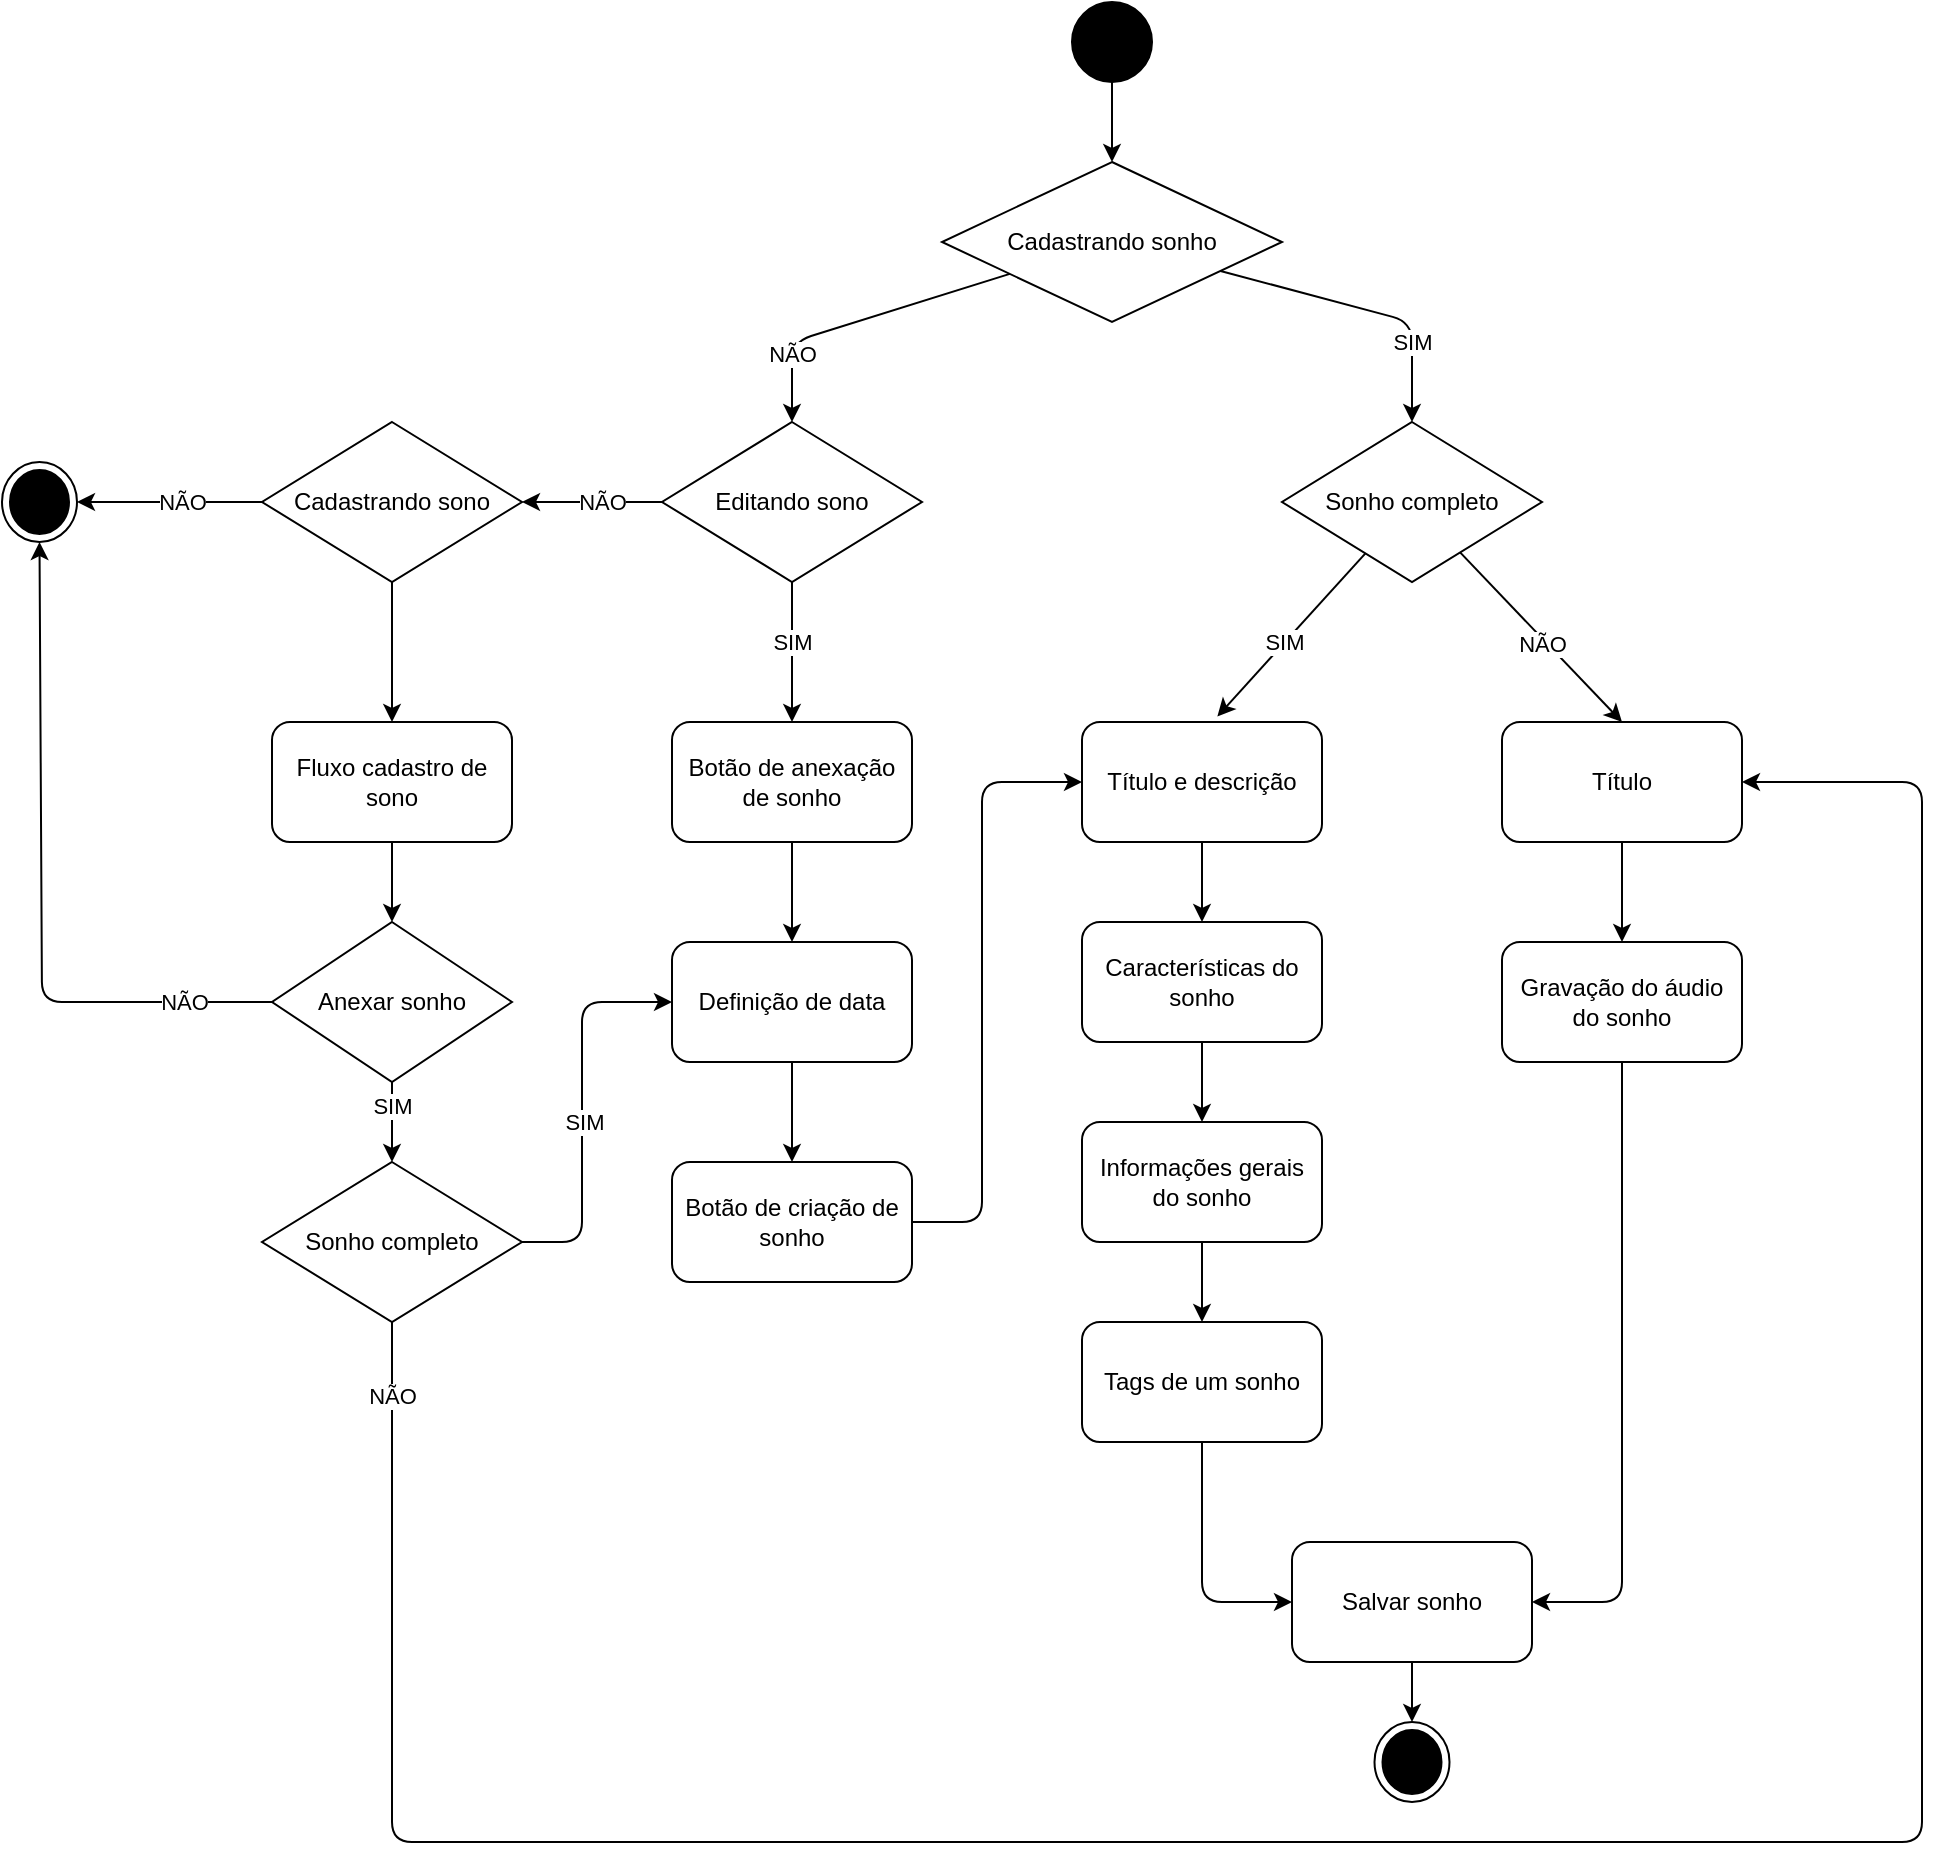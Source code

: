 <mxfile>
    <diagram id="0QeGWSC6wRtjTbFru5JT" name="Page-1">
        <mxGraphModel dx="3175" dy="2127" grid="1" gridSize="10" guides="1" tooltips="1" connect="1" arrows="1" fold="1" page="1" pageScale="1" pageWidth="850" pageHeight="1100" math="0" shadow="0">
            <root>
                <mxCell id="0"/>
                <mxCell id="1" parent="0"/>
                <mxCell id="17" style="edgeStyle=none;html=1;entryX=0.5;entryY=0;entryDx=0;entryDy=0;" parent="1" source="2" target="15" edge="1">
                    <mxGeometry relative="1" as="geometry"/>
                </mxCell>
                <mxCell id="2" value="" style="ellipse;fillColor=strokeColor;" parent="1" vertex="1">
                    <mxGeometry x="655" y="-360" width="40" height="40" as="geometry"/>
                </mxCell>
                <mxCell id="69" style="edgeStyle=none;html=1;entryX=0;entryY=0.5;entryDx=0;entryDy=0;" edge="1" parent="1" source="3" target="6">
                    <mxGeometry relative="1" as="geometry">
                        <Array as="points">
                            <mxPoint x="610" y="250"/>
                            <mxPoint x="610" y="30"/>
                        </Array>
                    </mxGeometry>
                </mxCell>
                <mxCell id="3" value="Botão de criação de sonho" style="rounded=1;whiteSpace=wrap;html=1;" parent="1" vertex="1">
                    <mxGeometry x="455" y="220" width="120" height="60" as="geometry"/>
                </mxCell>
                <mxCell id="27" style="edgeStyle=none;html=1;entryX=0.5;entryY=0;entryDx=0;entryDy=0;" parent="1" source="6" target="12" edge="1">
                    <mxGeometry relative="1" as="geometry"/>
                </mxCell>
                <mxCell id="6" value="Título e descrição" style="rounded=1;whiteSpace=wrap;html=1;" parent="1" vertex="1">
                    <mxGeometry x="660" width="120" height="60" as="geometry"/>
                </mxCell>
                <mxCell id="28" style="edgeStyle=none;html=1;entryX=0.5;entryY=0;entryDx=0;entryDy=0;" parent="1" source="12" target="26" edge="1">
                    <mxGeometry relative="1" as="geometry"/>
                </mxCell>
                <mxCell id="12" value="Características do sonho" style="rounded=1;whiteSpace=wrap;html=1;" parent="1" vertex="1">
                    <mxGeometry x="660" y="100" width="120" height="60" as="geometry"/>
                </mxCell>
                <mxCell id="18" style="edgeStyle=none;html=1;entryX=0.5;entryY=0;entryDx=0;entryDy=0;" parent="1" source="15" target="39" edge="1">
                    <mxGeometry relative="1" as="geometry">
                        <Array as="points">
                            <mxPoint x="515" y="-190"/>
                        </Array>
                    </mxGeometry>
                </mxCell>
                <mxCell id="23" value="NÃO" style="edgeLabel;html=1;align=center;verticalAlign=middle;resizable=0;points=[];" parent="18" vertex="1" connectable="0">
                    <mxGeometry x="-0.568" y="2" relative="1" as="geometry">
                        <mxPoint x="-78" y="28" as="offset"/>
                    </mxGeometry>
                </mxCell>
                <mxCell id="46" style="edgeStyle=none;html=1;entryX=0.5;entryY=0;entryDx=0;entryDy=0;" edge="1" parent="1" source="15" target="44">
                    <mxGeometry relative="1" as="geometry">
                        <Array as="points">
                            <mxPoint x="825" y="-200"/>
                        </Array>
                    </mxGeometry>
                </mxCell>
                <mxCell id="47" value="SIM" style="edgeLabel;html=1;align=center;verticalAlign=middle;resizable=0;points=[];" vertex="1" connectable="0" parent="46">
                    <mxGeometry x="0.368" y="-1" relative="1" as="geometry">
                        <mxPoint x="1" y="7" as="offset"/>
                    </mxGeometry>
                </mxCell>
                <mxCell id="15" value="Cadastrando sonho" style="rhombus;whiteSpace=wrap;html=1;" parent="1" vertex="1">
                    <mxGeometry x="590" y="-280" width="170" height="80" as="geometry"/>
                </mxCell>
                <mxCell id="55" style="edgeStyle=none;html=1;entryX=0.5;entryY=0;entryDx=0;entryDy=0;" edge="1" parent="1" source="19" target="37">
                    <mxGeometry relative="1" as="geometry"/>
                </mxCell>
                <mxCell id="19" value="Botão de anexação de sonho" style="rounded=1;whiteSpace=wrap;html=1;" parent="1" vertex="1">
                    <mxGeometry x="455" width="120" height="60" as="geometry"/>
                </mxCell>
                <mxCell id="63" style="edgeStyle=none;html=1;entryX=0;entryY=0.5;entryDx=0;entryDy=0;" edge="1" parent="1" source="25" target="30">
                    <mxGeometry relative="1" as="geometry">
                        <Array as="points">
                            <mxPoint x="720" y="440"/>
                        </Array>
                    </mxGeometry>
                </mxCell>
                <mxCell id="25" value="Tags de um sonho" style="rounded=1;whiteSpace=wrap;html=1;" parent="1" vertex="1">
                    <mxGeometry x="660" y="300" width="120" height="60" as="geometry"/>
                </mxCell>
                <mxCell id="29" style="edgeStyle=none;html=1;entryX=0.5;entryY=0;entryDx=0;entryDy=0;" parent="1" source="26" target="25" edge="1">
                    <mxGeometry relative="1" as="geometry"/>
                </mxCell>
                <mxCell id="26" value="Informações gerais do sonho" style="rounded=1;whiteSpace=wrap;html=1;" parent="1" vertex="1">
                    <mxGeometry x="660" y="200" width="120" height="60" as="geometry"/>
                </mxCell>
                <mxCell id="70" style="edgeStyle=none;html=1;" edge="1" parent="1" source="30" target="33">
                    <mxGeometry relative="1" as="geometry"/>
                </mxCell>
                <mxCell id="30" value="Salvar sonho" style="rounded=1;whiteSpace=wrap;html=1;" parent="1" vertex="1">
                    <mxGeometry x="765" y="410" width="120" height="60" as="geometry"/>
                </mxCell>
                <mxCell id="33" value="" style="ellipse;html=1;shape=endState;fillColor=strokeColor;" parent="1" vertex="1">
                    <mxGeometry x="806.25" y="500" width="37.5" height="40" as="geometry"/>
                </mxCell>
                <mxCell id="56" style="edgeStyle=none;html=1;entryX=0.5;entryY=0;entryDx=0;entryDy=0;" edge="1" parent="1" source="37" target="3">
                    <mxGeometry relative="1" as="geometry"/>
                </mxCell>
                <mxCell id="37" value="Definição de data" style="rounded=1;whiteSpace=wrap;html=1;" parent="1" vertex="1">
                    <mxGeometry x="455" y="110" width="120" height="60" as="geometry"/>
                </mxCell>
                <mxCell id="52" style="edgeStyle=none;html=1;entryX=0.5;entryY=0;entryDx=0;entryDy=0;" edge="1" parent="1" source="39" target="19">
                    <mxGeometry relative="1" as="geometry"/>
                </mxCell>
                <mxCell id="54" value="SIM" style="edgeLabel;html=1;align=center;verticalAlign=middle;resizable=0;points=[];" vertex="1" connectable="0" parent="52">
                    <mxGeometry x="-0.429" y="1" relative="1" as="geometry">
                        <mxPoint x="-1" y="10" as="offset"/>
                    </mxGeometry>
                </mxCell>
                <mxCell id="73" style="edgeStyle=none;html=1;entryX=1;entryY=0.5;entryDx=0;entryDy=0;" edge="1" parent="1" source="39" target="72">
                    <mxGeometry relative="1" as="geometry"/>
                </mxCell>
                <mxCell id="94" value="NÃO" style="edgeLabel;html=1;align=center;verticalAlign=middle;resizable=0;points=[];" vertex="1" connectable="0" parent="73">
                    <mxGeometry x="-0.35" y="3" relative="1" as="geometry">
                        <mxPoint x="-7" y="-3" as="offset"/>
                    </mxGeometry>
                </mxCell>
                <mxCell id="39" value="Editando sono" style="rhombus;whiteSpace=wrap;html=1;" parent="1" vertex="1">
                    <mxGeometry x="450" y="-150" width="130" height="80" as="geometry"/>
                </mxCell>
                <mxCell id="58" style="edgeStyle=none;html=1;entryX=0.5;entryY=0;entryDx=0;entryDy=0;" edge="1" parent="1" source="44" target="57">
                    <mxGeometry relative="1" as="geometry"/>
                </mxCell>
                <mxCell id="67" value="NÃO" style="edgeLabel;html=1;align=center;verticalAlign=middle;resizable=0;points=[];" vertex="1" connectable="0" parent="58">
                    <mxGeometry x="-0.515" y="-1" relative="1" as="geometry">
                        <mxPoint x="22" y="24" as="offset"/>
                    </mxGeometry>
                </mxCell>
                <mxCell id="64" style="edgeStyle=none;html=1;entryX=0.564;entryY=-0.046;entryDx=0;entryDy=0;entryPerimeter=0;" edge="1" parent="1" source="44" target="6">
                    <mxGeometry relative="1" as="geometry"/>
                </mxCell>
                <mxCell id="66" value="SIM" style="edgeLabel;html=1;align=center;verticalAlign=middle;resizable=0;points=[];" vertex="1" connectable="0" parent="64">
                    <mxGeometry x="-0.448" y="-1" relative="1" as="geometry">
                        <mxPoint x="-20" y="22" as="offset"/>
                    </mxGeometry>
                </mxCell>
                <mxCell id="44" value="Sonho completo" style="rhombus;whiteSpace=wrap;html=1;" vertex="1" parent="1">
                    <mxGeometry x="760" y="-150" width="130" height="80" as="geometry"/>
                </mxCell>
                <mxCell id="61" style="edgeStyle=none;html=1;entryX=0.5;entryY=0;entryDx=0;entryDy=0;" edge="1" parent="1" source="57" target="60">
                    <mxGeometry relative="1" as="geometry"/>
                </mxCell>
                <mxCell id="57" value="Título" style="rounded=1;whiteSpace=wrap;html=1;" vertex="1" parent="1">
                    <mxGeometry x="870" width="120" height="60" as="geometry"/>
                </mxCell>
                <mxCell id="71" style="edgeStyle=none;html=1;entryX=1;entryY=0.5;entryDx=0;entryDy=0;" edge="1" parent="1" source="60" target="30">
                    <mxGeometry relative="1" as="geometry">
                        <Array as="points">
                            <mxPoint x="930" y="440"/>
                        </Array>
                    </mxGeometry>
                </mxCell>
                <mxCell id="60" value="Gravação do áudio do sonho" style="rounded=1;whiteSpace=wrap;html=1;" vertex="1" parent="1">
                    <mxGeometry x="870" y="110" width="120" height="60" as="geometry"/>
                </mxCell>
                <mxCell id="74" style="edgeStyle=none;html=1;entryX=1;entryY=0.5;entryDx=0;entryDy=0;" edge="1" parent="1" source="72" target="75">
                    <mxGeometry relative="1" as="geometry">
                        <mxPoint x="315.0" y="-200" as="targetPoint"/>
                    </mxGeometry>
                </mxCell>
                <mxCell id="82" value="NÃO" style="edgeLabel;html=1;align=center;verticalAlign=middle;resizable=0;points=[];" vertex="1" connectable="0" parent="74">
                    <mxGeometry x="-0.436" y="1" relative="1" as="geometry">
                        <mxPoint x="-14" y="-1" as="offset"/>
                    </mxGeometry>
                </mxCell>
                <mxCell id="78" style="edgeStyle=none;html=1;entryX=0.5;entryY=0;entryDx=0;entryDy=0;" edge="1" parent="1" source="72" target="77">
                    <mxGeometry relative="1" as="geometry"/>
                </mxCell>
                <mxCell id="72" value="Cadastrando sono" style="rhombus;whiteSpace=wrap;html=1;" vertex="1" parent="1">
                    <mxGeometry x="250" y="-150" width="130" height="80" as="geometry"/>
                </mxCell>
                <mxCell id="75" value="" style="ellipse;html=1;shape=endState;fillColor=strokeColor;" vertex="1" parent="1">
                    <mxGeometry x="120" y="-130" width="37.5" height="40" as="geometry"/>
                </mxCell>
                <mxCell id="85" style="edgeStyle=none;html=1;entryX=0.5;entryY=0;entryDx=0;entryDy=0;" edge="1" parent="1" source="77" target="80">
                    <mxGeometry relative="1" as="geometry"/>
                </mxCell>
                <mxCell id="77" value="Fluxo cadastro de sono" style="rounded=1;whiteSpace=wrap;html=1;" vertex="1" parent="1">
                    <mxGeometry x="255" width="120" height="60" as="geometry"/>
                </mxCell>
                <mxCell id="81" style="edgeStyle=none;html=1;entryX=0.5;entryY=1;entryDx=0;entryDy=0;" edge="1" parent="1" source="80" target="75">
                    <mxGeometry relative="1" as="geometry">
                        <Array as="points">
                            <mxPoint x="140" y="140"/>
                        </Array>
                    </mxGeometry>
                </mxCell>
                <mxCell id="84" value="NÃO" style="edgeLabel;html=1;align=center;verticalAlign=middle;resizable=0;points=[];" vertex="1" connectable="0" parent="81">
                    <mxGeometry x="-0.852" y="-2" relative="1" as="geometry">
                        <mxPoint x="-19" y="2" as="offset"/>
                    </mxGeometry>
                </mxCell>
                <mxCell id="88" style="edgeStyle=none;html=1;entryX=0.5;entryY=0;entryDx=0;entryDy=0;" edge="1" parent="1" source="80" target="87">
                    <mxGeometry relative="1" as="geometry"/>
                </mxCell>
                <mxCell id="89" value="SIM" style="edgeLabel;html=1;align=center;verticalAlign=middle;resizable=0;points=[];" vertex="1" connectable="0" parent="88">
                    <mxGeometry x="-0.436" y="1" relative="1" as="geometry">
                        <mxPoint x="-1" as="offset"/>
                    </mxGeometry>
                </mxCell>
                <mxCell id="80" value="Anexar sonho" style="rhombus;whiteSpace=wrap;html=1;" vertex="1" parent="1">
                    <mxGeometry x="255" y="100" width="120" height="80" as="geometry"/>
                </mxCell>
                <mxCell id="90" style="edgeStyle=none;html=1;entryX=0;entryY=0.5;entryDx=0;entryDy=0;" edge="1" parent="1" source="87" target="37">
                    <mxGeometry relative="1" as="geometry">
                        <Array as="points">
                            <mxPoint x="410" y="260"/>
                            <mxPoint x="410" y="140"/>
                        </Array>
                    </mxGeometry>
                </mxCell>
                <mxCell id="91" value="SIM" style="edgeLabel;html=1;align=center;verticalAlign=middle;resizable=0;points=[];" vertex="1" connectable="0" parent="90">
                    <mxGeometry x="-0.252" y="-1" relative="1" as="geometry">
                        <mxPoint y="-17" as="offset"/>
                    </mxGeometry>
                </mxCell>
                <mxCell id="92" style="edgeStyle=none;html=1;entryX=1;entryY=0.5;entryDx=0;entryDy=0;" edge="1" parent="1" source="87" target="57">
                    <mxGeometry relative="1" as="geometry">
                        <Array as="points">
                            <mxPoint x="315" y="560"/>
                            <mxPoint x="1080" y="560"/>
                            <mxPoint x="1080" y="30"/>
                        </Array>
                    </mxGeometry>
                </mxCell>
                <mxCell id="93" value="NÃO" style="edgeLabel;html=1;align=center;verticalAlign=middle;resizable=0;points=[];" vertex="1" connectable="0" parent="92">
                    <mxGeometry x="-0.955" relative="1" as="geometry">
                        <mxPoint as="offset"/>
                    </mxGeometry>
                </mxCell>
                <mxCell id="87" value="Sonho completo" style="rhombus;whiteSpace=wrap;html=1;" vertex="1" parent="1">
                    <mxGeometry x="250" y="220" width="130" height="80" as="geometry"/>
                </mxCell>
            </root>
        </mxGraphModel>
    </diagram>
</mxfile>